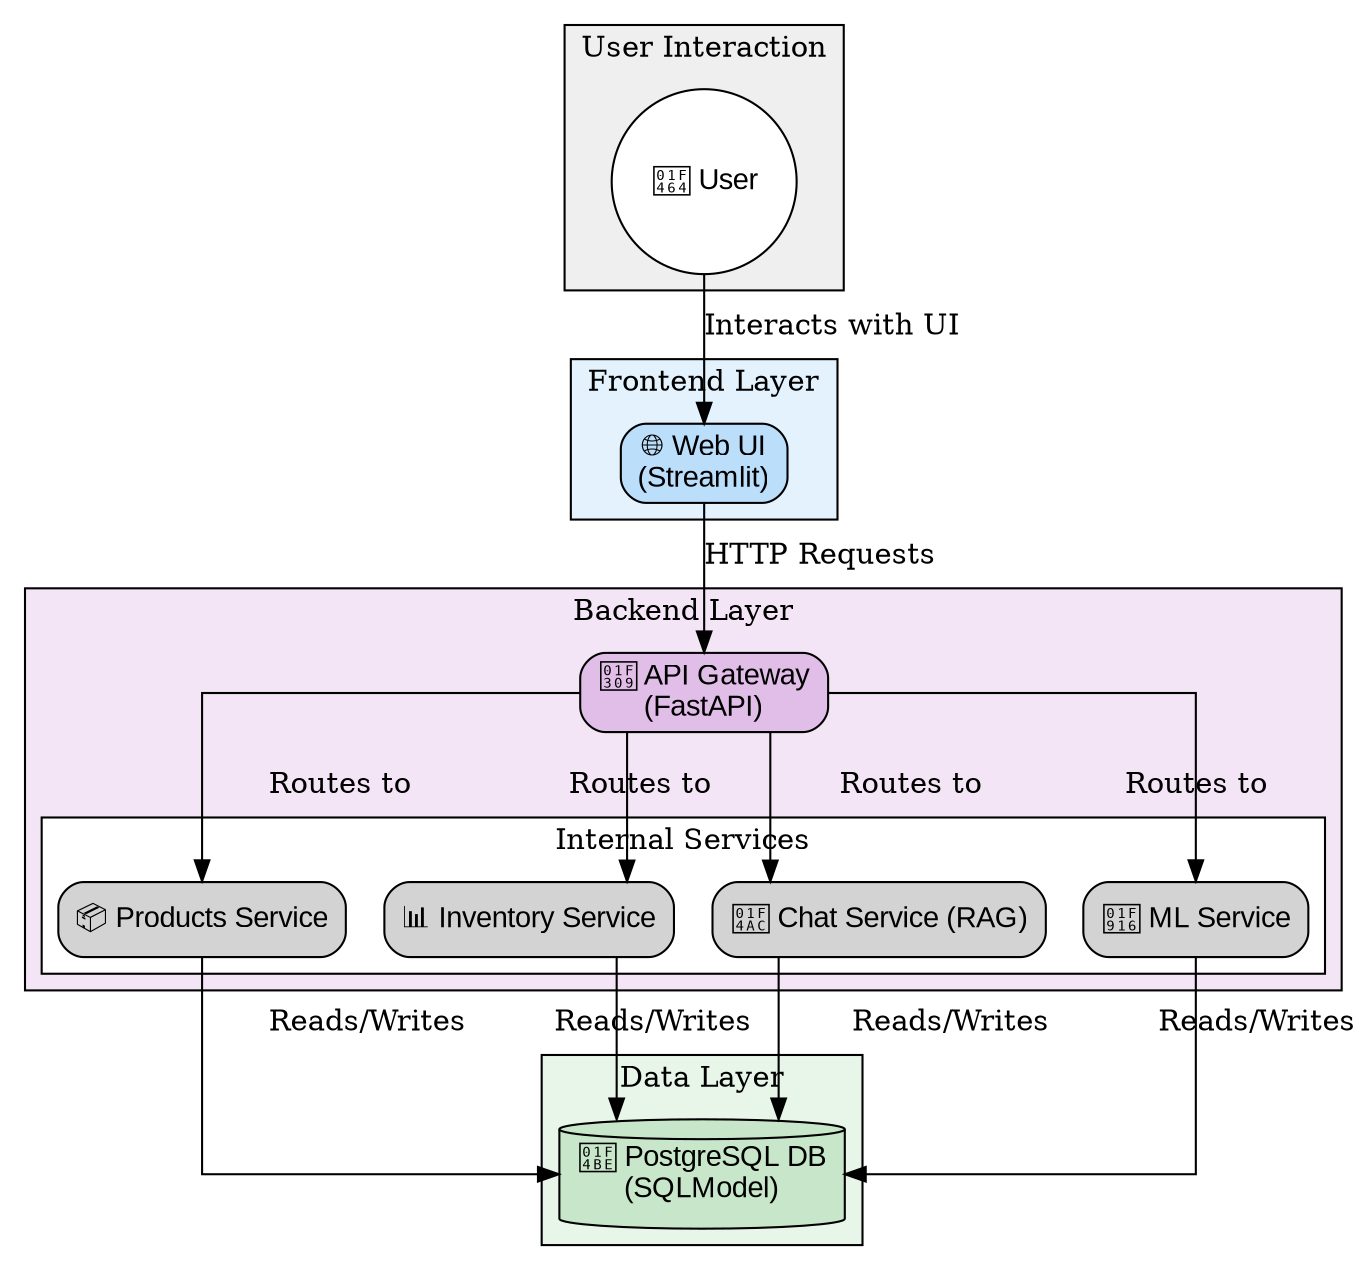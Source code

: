 digraph FullstackArchitecture {
    rankdir=TB;
    splines=ortho;
    node [shape=box, style="rounded,filled", fontname="Arial"];

    subgraph cluster_user {
        label="User Interaction";
        bgcolor="#EFEFEF";
        user [label="👤 User", shape=circle, style=filled, fillcolor="#FFFFFF"];
    }

    subgraph cluster_frontend {
        label="Frontend Layer";
        bgcolor="#E3F2FD";
        frontend [label="🌐 Web UI\n(Streamlit)", fillcolor="#BBDEFB"];
    }

    subgraph cluster_backend {
        label="Backend Layer";
        bgcolor="#F3E5F5";
        api_gateway [label="🌉 API Gateway\n(FastAPI)", fillcolor="#E1BEE7"];
        
        subgraph cluster_services {
            label="Internal Services";
            bgcolor="#FFFFFF";
            products_service [label="📦 Products Service"];
            inventory_service [label="📊 Inventory Service"];
            chat_service [label="💬 Chat Service (RAG)"];
            ml_service [label="🤖 ML Service"];
        }
    }

    subgraph cluster_data {
        label="Data Layer";
        bgcolor="#E8F5E9";
        database [label="💾 PostgreSQL DB\n(SQLModel)", shape=cylinder, fillcolor="#C8E6C9"];
    }

    // Edges (Traffic Flow)
    user -> frontend [label="Interacts with UI"];
    frontend -> api_gateway [label="HTTP Requests"];
    api_gateway -> {products_service, inventory_service, chat_service, ml_service} [label="Routes to"];
    {products_service, inventory_service, chat_service, ml_service} -> database [label="Reads/Writes"];
}
